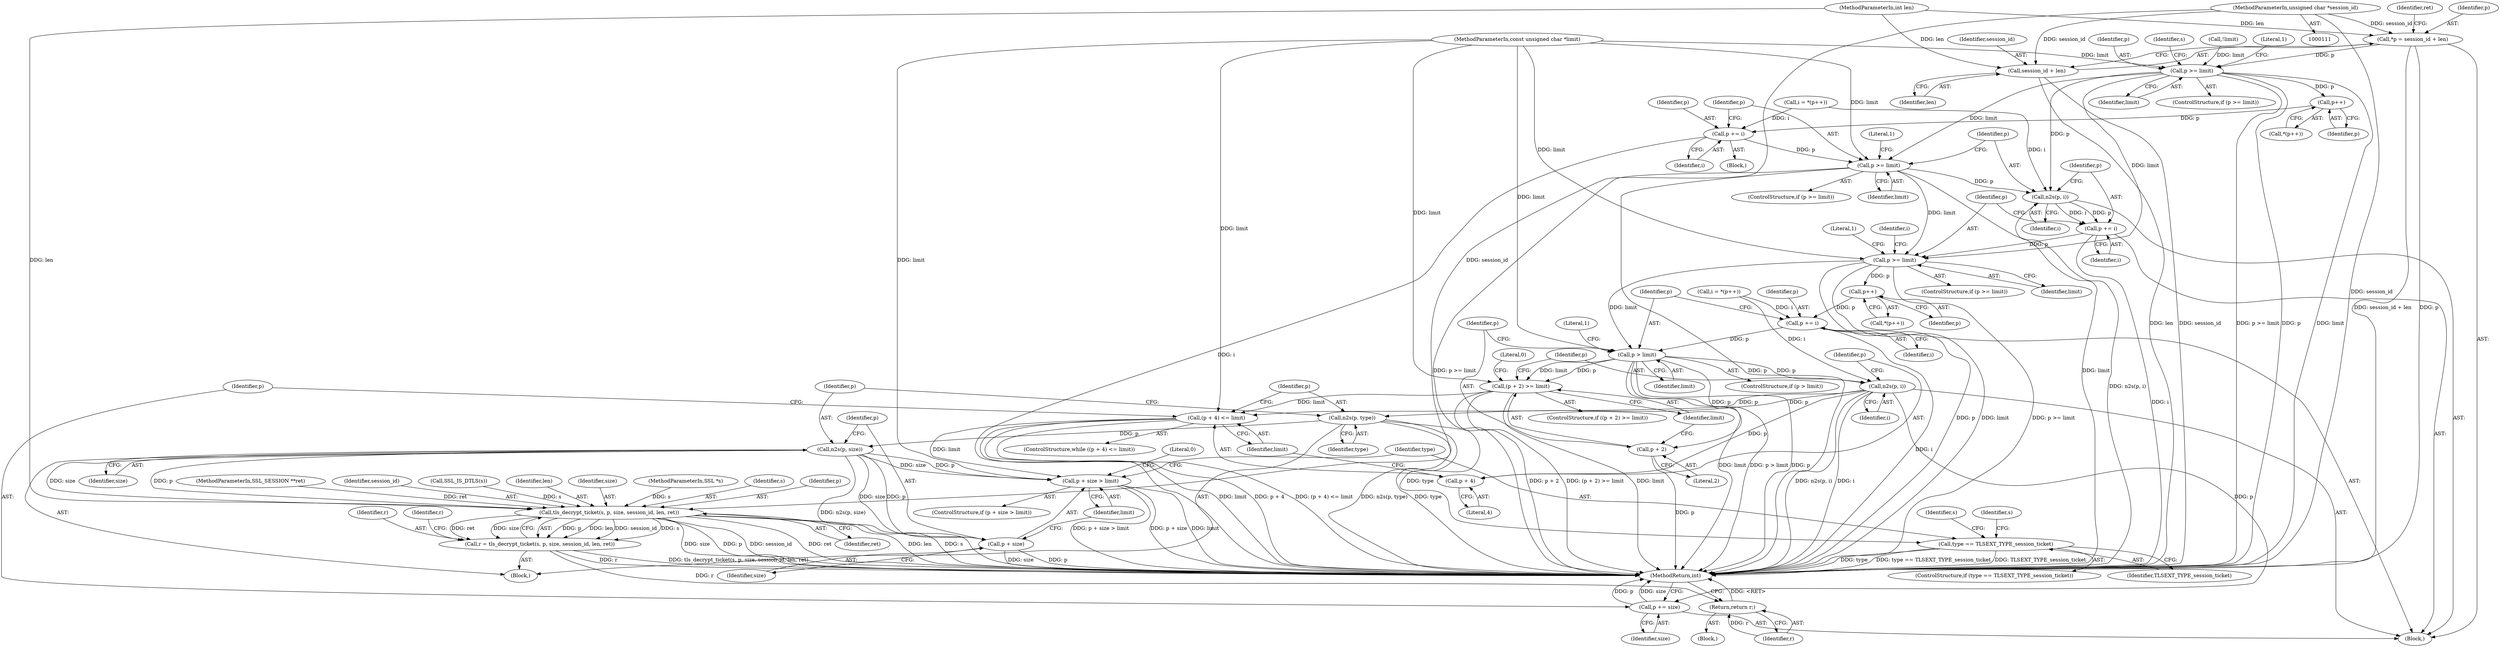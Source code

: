 digraph "1_openssl_a004e72b95835136d3f1ea90517f706c24c03da7_5@pointer" {
"1000113" [label="(MethodParameterIn,unsigned char *session_id)"];
"1000119" [label="(Call,*p = session_id + len)"];
"1000153" [label="(Call,p >= limit)"];
"1000166" [label="(Call,p++)"];
"1000168" [label="(Call,p += i)"];
"1000172" [label="(Call,p >= limit)"];
"1000178" [label="(Call,n2s(p, i))"];
"1000181" [label="(Call,p += i)"];
"1000185" [label="(Call,p >= limit)"];
"1000194" [label="(Call,p++)"];
"1000196" [label="(Call,p += i)"];
"1000200" [label="(Call,p > limit)"];
"1000207" [label="(Call,(p + 2) >= limit)"];
"1000218" [label="(Call,(p + 4) <= limit)"];
"1000233" [label="(Call,p + size > limit)"];
"1000208" [label="(Call,p + 2)"];
"1000214" [label="(Call,n2s(p, i))"];
"1000219" [label="(Call,p + 4)"];
"1000226" [label="(Call,n2s(p, type))"];
"1000229" [label="(Call,n2s(p, size))"];
"1000234" [label="(Call,p + size)"];
"1000262" [label="(Call,tls_decrypt_ticket(s, p, size, session_id, len, ret))"];
"1000260" [label="(Call,r = tls_decrypt_ticket(s, p, size, session_id, len, ret))"];
"1000281" [label="(Return,return r;)"];
"1000241" [label="(Call,type == TLSEXT_TYPE_session_ticket)"];
"1000295" [label="(Call,p += size)"];
"1000121" [label="(Call,session_id + len)"];
"1000166" [label="(Call,p++)"];
"1000219" [label="(Call,p + 4)"];
"1000121" [label="(Call,session_id + len)"];
"1000221" [label="(Literal,4)"];
"1000248" [label="(Identifier,s)"];
"1000162" [label="(Block,)"];
"1000242" [label="(Identifier,type)"];
"1000168" [label="(Call,p += i)"];
"1000218" [label="(Call,(p + 4) <= limit)"];
"1000214" [label="(Call,n2s(p, i))"];
"1000112" [label="(MethodParameterIn,SSL *s)"];
"1000127" [label="(Identifier,ret)"];
"1000263" [label="(Identifier,s)"];
"1000262" [label="(Call,tls_decrypt_ticket(s, p, size, session_id, len, ret))"];
"1000217" [label="(ControlStructure,while ((p + 4) <= limit))"];
"1000113" [label="(MethodParameterIn,unsigned char *session_id)"];
"1000192" [label="(Identifier,i)"];
"1000115" [label="(MethodParameterIn,const unsigned char *limit)"];
"1000194" [label="(Call,p++)"];
"1000169" [label="(Identifier,p)"];
"1000170" [label="(Identifier,i)"];
"1000209" [label="(Identifier,p)"];
"1000195" [label="(Identifier,p)"];
"1000165" [label="(Call,*(p++))"];
"1000296" [label="(Identifier,p)"];
"1000178" [label="(Call,n2s(p, i))"];
"1000167" [label="(Identifier,p)"];
"1000180" [label="(Identifier,i)"];
"1000260" [label="(Call,r = tls_decrypt_ticket(s, p, size, session_id, len, ret))"];
"1000234" [label="(Call,p + size)"];
"1000191" [label="(Call,i = *(p++))"];
"1000226" [label="(Call,n2s(p, type))"];
"1000123" [label="(Identifier,len)"];
"1000197" [label="(Identifier,p)"];
"1000268" [label="(Identifier,ret)"];
"1000187" [label="(Identifier,limit)"];
"1000177" [label="(Literal,1)"];
"1000161" [label="(Identifier,s)"];
"1000208" [label="(Call,p + 2)"];
"1000220" [label="(Identifier,p)"];
"1000148" [label="(Call,!limit)"];
"1000237" [label="(Identifier,limit)"];
"1000261" [label="(Identifier,r)"];
"1000155" [label="(Identifier,limit)"];
"1000240" [label="(ControlStructure,if (type == TLSEXT_TYPE_session_ticket))"];
"1000171" [label="(ControlStructure,if (p >= limit))"];
"1000172" [label="(Call,p >= limit)"];
"1000158" [label="(Literal,1)"];
"1000241" [label="(Call,type == TLSEXT_TYPE_session_ticket)"];
"1000282" [label="(Identifier,r)"];
"1000207" [label="(Call,(p + 2) >= limit)"];
"1000182" [label="(Identifier,p)"];
"1000183" [label="(Identifier,i)"];
"1000200" [label="(Call,p > limit)"];
"1000264" [label="(Identifier,p)"];
"1000114" [label="(MethodParameterIn,int len)"];
"1000184" [label="(ControlStructure,if (p >= limit))"];
"1000205" [label="(Literal,1)"];
"1000120" [label="(Identifier,p)"];
"1000295" [label="(Call,p += size)"];
"1000116" [label="(MethodParameterIn,SSL_SESSION **ret)"];
"1000186" [label="(Identifier,p)"];
"1000297" [label="(Identifier,size)"];
"1000154" [label="(Identifier,p)"];
"1000206" [label="(ControlStructure,if ((p + 2) >= limit))"];
"1000210" [label="(Literal,2)"];
"1000239" [label="(Literal,0)"];
"1000181" [label="(Call,p += i)"];
"1000190" [label="(Literal,1)"];
"1000266" [label="(Identifier,session_id)"];
"1000153" [label="(Call,p >= limit)"];
"1000228" [label="(Identifier,type)"];
"1000179" [label="(Identifier,p)"];
"1000270" [label="(Identifier,r)"];
"1000271" [label="(Block,)"];
"1000227" [label="(Identifier,p)"];
"1000201" [label="(Identifier,p)"];
"1000160" [label="(Call,SSL_IS_DTLS(s))"];
"1000196" [label="(Call,p += i)"];
"1000243" [label="(Identifier,TLSEXT_TYPE_session_ticket)"];
"1000119" [label="(Call,*p = session_id + len)"];
"1000199" [label="(ControlStructure,if (p > limit))"];
"1000231" [label="(Identifier,size)"];
"1000236" [label="(Identifier,size)"];
"1000174" [label="(Identifier,limit)"];
"1000215" [label="(Identifier,p)"];
"1000223" [label="(Block,)"];
"1000185" [label="(Call,p >= limit)"];
"1000193" [label="(Call,*(p++))"];
"1000222" [label="(Identifier,limit)"];
"1000117" [label="(Block,)"];
"1000235" [label="(Identifier,p)"];
"1000211" [label="(Identifier,limit)"];
"1000122" [label="(Identifier,session_id)"];
"1000202" [label="(Identifier,limit)"];
"1000233" [label="(Call,p + size > limit)"];
"1000163" [label="(Call,i = *(p++))"];
"1000173" [label="(Identifier,p)"];
"1000230" [label="(Identifier,p)"];
"1000213" [label="(Literal,0)"];
"1000229" [label="(Call,n2s(p, size))"];
"1000232" [label="(ControlStructure,if (p + size > limit))"];
"1000216" [label="(Identifier,i)"];
"1000267" [label="(Identifier,len)"];
"1000255" [label="(Identifier,s)"];
"1000298" [label="(MethodReturn,int)"];
"1000281" [label="(Return,return r;)"];
"1000152" [label="(ControlStructure,if (p >= limit))"];
"1000198" [label="(Identifier,i)"];
"1000265" [label="(Identifier,size)"];
"1000113" -> "1000111"  [label="AST: "];
"1000113" -> "1000298"  [label="DDG: session_id"];
"1000113" -> "1000119"  [label="DDG: session_id"];
"1000113" -> "1000121"  [label="DDG: session_id"];
"1000113" -> "1000262"  [label="DDG: session_id"];
"1000119" -> "1000117"  [label="AST: "];
"1000119" -> "1000121"  [label="CFG: "];
"1000120" -> "1000119"  [label="AST: "];
"1000121" -> "1000119"  [label="AST: "];
"1000127" -> "1000119"  [label="CFG: "];
"1000119" -> "1000298"  [label="DDG: session_id + len"];
"1000119" -> "1000298"  [label="DDG: p"];
"1000114" -> "1000119"  [label="DDG: len"];
"1000119" -> "1000153"  [label="DDG: p"];
"1000153" -> "1000152"  [label="AST: "];
"1000153" -> "1000155"  [label="CFG: "];
"1000154" -> "1000153"  [label="AST: "];
"1000155" -> "1000153"  [label="AST: "];
"1000158" -> "1000153"  [label="CFG: "];
"1000161" -> "1000153"  [label="CFG: "];
"1000153" -> "1000298"  [label="DDG: limit"];
"1000153" -> "1000298"  [label="DDG: p >= limit"];
"1000153" -> "1000298"  [label="DDG: p"];
"1000148" -> "1000153"  [label="DDG: limit"];
"1000115" -> "1000153"  [label="DDG: limit"];
"1000153" -> "1000166"  [label="DDG: p"];
"1000153" -> "1000172"  [label="DDG: limit"];
"1000153" -> "1000178"  [label="DDG: p"];
"1000153" -> "1000185"  [label="DDG: limit"];
"1000166" -> "1000165"  [label="AST: "];
"1000166" -> "1000167"  [label="CFG: "];
"1000167" -> "1000166"  [label="AST: "];
"1000165" -> "1000166"  [label="CFG: "];
"1000166" -> "1000168"  [label="DDG: p"];
"1000168" -> "1000162"  [label="AST: "];
"1000168" -> "1000170"  [label="CFG: "];
"1000169" -> "1000168"  [label="AST: "];
"1000170" -> "1000168"  [label="AST: "];
"1000173" -> "1000168"  [label="CFG: "];
"1000168" -> "1000298"  [label="DDG: i"];
"1000163" -> "1000168"  [label="DDG: i"];
"1000168" -> "1000172"  [label="DDG: p"];
"1000172" -> "1000171"  [label="AST: "];
"1000172" -> "1000174"  [label="CFG: "];
"1000173" -> "1000172"  [label="AST: "];
"1000174" -> "1000172"  [label="AST: "];
"1000177" -> "1000172"  [label="CFG: "];
"1000179" -> "1000172"  [label="CFG: "];
"1000172" -> "1000298"  [label="DDG: p >= limit"];
"1000172" -> "1000298"  [label="DDG: p"];
"1000172" -> "1000298"  [label="DDG: limit"];
"1000115" -> "1000172"  [label="DDG: limit"];
"1000172" -> "1000178"  [label="DDG: p"];
"1000172" -> "1000185"  [label="DDG: limit"];
"1000178" -> "1000117"  [label="AST: "];
"1000178" -> "1000180"  [label="CFG: "];
"1000179" -> "1000178"  [label="AST: "];
"1000180" -> "1000178"  [label="AST: "];
"1000182" -> "1000178"  [label="CFG: "];
"1000178" -> "1000298"  [label="DDG: n2s(p, i)"];
"1000163" -> "1000178"  [label="DDG: i"];
"1000178" -> "1000181"  [label="DDG: i"];
"1000178" -> "1000181"  [label="DDG: p"];
"1000181" -> "1000117"  [label="AST: "];
"1000181" -> "1000183"  [label="CFG: "];
"1000182" -> "1000181"  [label="AST: "];
"1000183" -> "1000181"  [label="AST: "];
"1000186" -> "1000181"  [label="CFG: "];
"1000181" -> "1000298"  [label="DDG: i"];
"1000181" -> "1000185"  [label="DDG: p"];
"1000185" -> "1000184"  [label="AST: "];
"1000185" -> "1000187"  [label="CFG: "];
"1000186" -> "1000185"  [label="AST: "];
"1000187" -> "1000185"  [label="AST: "];
"1000190" -> "1000185"  [label="CFG: "];
"1000192" -> "1000185"  [label="CFG: "];
"1000185" -> "1000298"  [label="DDG: p >= limit"];
"1000185" -> "1000298"  [label="DDG: p"];
"1000185" -> "1000298"  [label="DDG: limit"];
"1000115" -> "1000185"  [label="DDG: limit"];
"1000185" -> "1000194"  [label="DDG: p"];
"1000185" -> "1000200"  [label="DDG: limit"];
"1000194" -> "1000193"  [label="AST: "];
"1000194" -> "1000195"  [label="CFG: "];
"1000195" -> "1000194"  [label="AST: "];
"1000193" -> "1000194"  [label="CFG: "];
"1000194" -> "1000196"  [label="DDG: p"];
"1000196" -> "1000117"  [label="AST: "];
"1000196" -> "1000198"  [label="CFG: "];
"1000197" -> "1000196"  [label="AST: "];
"1000198" -> "1000196"  [label="AST: "];
"1000201" -> "1000196"  [label="CFG: "];
"1000196" -> "1000298"  [label="DDG: i"];
"1000191" -> "1000196"  [label="DDG: i"];
"1000196" -> "1000200"  [label="DDG: p"];
"1000200" -> "1000199"  [label="AST: "];
"1000200" -> "1000202"  [label="CFG: "];
"1000201" -> "1000200"  [label="AST: "];
"1000202" -> "1000200"  [label="AST: "];
"1000205" -> "1000200"  [label="CFG: "];
"1000209" -> "1000200"  [label="CFG: "];
"1000200" -> "1000298"  [label="DDG: p"];
"1000200" -> "1000298"  [label="DDG: p > limit"];
"1000200" -> "1000298"  [label="DDG: limit"];
"1000115" -> "1000200"  [label="DDG: limit"];
"1000200" -> "1000207"  [label="DDG: p"];
"1000200" -> "1000207"  [label="DDG: limit"];
"1000200" -> "1000208"  [label="DDG: p"];
"1000200" -> "1000214"  [label="DDG: p"];
"1000207" -> "1000206"  [label="AST: "];
"1000207" -> "1000211"  [label="CFG: "];
"1000208" -> "1000207"  [label="AST: "];
"1000211" -> "1000207"  [label="AST: "];
"1000213" -> "1000207"  [label="CFG: "];
"1000215" -> "1000207"  [label="CFG: "];
"1000207" -> "1000298"  [label="DDG: p + 2"];
"1000207" -> "1000298"  [label="DDG: (p + 2) >= limit"];
"1000207" -> "1000298"  [label="DDG: limit"];
"1000115" -> "1000207"  [label="DDG: limit"];
"1000207" -> "1000218"  [label="DDG: limit"];
"1000218" -> "1000217"  [label="AST: "];
"1000218" -> "1000222"  [label="CFG: "];
"1000219" -> "1000218"  [label="AST: "];
"1000222" -> "1000218"  [label="AST: "];
"1000227" -> "1000218"  [label="CFG: "];
"1000296" -> "1000218"  [label="CFG: "];
"1000218" -> "1000298"  [label="DDG: p + 4"];
"1000218" -> "1000298"  [label="DDG: (p + 4) <= limit"];
"1000218" -> "1000298"  [label="DDG: limit"];
"1000214" -> "1000218"  [label="DDG: p"];
"1000115" -> "1000218"  [label="DDG: limit"];
"1000218" -> "1000233"  [label="DDG: limit"];
"1000233" -> "1000232"  [label="AST: "];
"1000233" -> "1000237"  [label="CFG: "];
"1000234" -> "1000233"  [label="AST: "];
"1000237" -> "1000233"  [label="AST: "];
"1000239" -> "1000233"  [label="CFG: "];
"1000242" -> "1000233"  [label="CFG: "];
"1000233" -> "1000298"  [label="DDG: limit"];
"1000233" -> "1000298"  [label="DDG: p + size > limit"];
"1000233" -> "1000298"  [label="DDG: p + size"];
"1000229" -> "1000233"  [label="DDG: p"];
"1000229" -> "1000233"  [label="DDG: size"];
"1000115" -> "1000233"  [label="DDG: limit"];
"1000208" -> "1000210"  [label="CFG: "];
"1000209" -> "1000208"  [label="AST: "];
"1000210" -> "1000208"  [label="AST: "];
"1000211" -> "1000208"  [label="CFG: "];
"1000208" -> "1000298"  [label="DDG: p"];
"1000214" -> "1000117"  [label="AST: "];
"1000214" -> "1000216"  [label="CFG: "];
"1000215" -> "1000214"  [label="AST: "];
"1000216" -> "1000214"  [label="AST: "];
"1000220" -> "1000214"  [label="CFG: "];
"1000214" -> "1000298"  [label="DDG: i"];
"1000214" -> "1000298"  [label="DDG: n2s(p, i)"];
"1000191" -> "1000214"  [label="DDG: i"];
"1000214" -> "1000219"  [label="DDG: p"];
"1000214" -> "1000226"  [label="DDG: p"];
"1000214" -> "1000295"  [label="DDG: p"];
"1000219" -> "1000221"  [label="CFG: "];
"1000220" -> "1000219"  [label="AST: "];
"1000221" -> "1000219"  [label="AST: "];
"1000222" -> "1000219"  [label="CFG: "];
"1000226" -> "1000223"  [label="AST: "];
"1000226" -> "1000228"  [label="CFG: "];
"1000227" -> "1000226"  [label="AST: "];
"1000228" -> "1000226"  [label="AST: "];
"1000230" -> "1000226"  [label="CFG: "];
"1000226" -> "1000298"  [label="DDG: n2s(p, type)"];
"1000226" -> "1000298"  [label="DDG: type"];
"1000226" -> "1000229"  [label="DDG: p"];
"1000226" -> "1000241"  [label="DDG: type"];
"1000229" -> "1000223"  [label="AST: "];
"1000229" -> "1000231"  [label="CFG: "];
"1000230" -> "1000229"  [label="AST: "];
"1000231" -> "1000229"  [label="AST: "];
"1000235" -> "1000229"  [label="CFG: "];
"1000229" -> "1000298"  [label="DDG: n2s(p, size)"];
"1000229" -> "1000234"  [label="DDG: p"];
"1000229" -> "1000234"  [label="DDG: size"];
"1000229" -> "1000262"  [label="DDG: p"];
"1000229" -> "1000262"  [label="DDG: size"];
"1000234" -> "1000236"  [label="CFG: "];
"1000235" -> "1000234"  [label="AST: "];
"1000236" -> "1000234"  [label="AST: "];
"1000237" -> "1000234"  [label="CFG: "];
"1000234" -> "1000298"  [label="DDG: p"];
"1000234" -> "1000298"  [label="DDG: size"];
"1000262" -> "1000260"  [label="AST: "];
"1000262" -> "1000268"  [label="CFG: "];
"1000263" -> "1000262"  [label="AST: "];
"1000264" -> "1000262"  [label="AST: "];
"1000265" -> "1000262"  [label="AST: "];
"1000266" -> "1000262"  [label="AST: "];
"1000267" -> "1000262"  [label="AST: "];
"1000268" -> "1000262"  [label="AST: "];
"1000260" -> "1000262"  [label="CFG: "];
"1000262" -> "1000298"  [label="DDG: size"];
"1000262" -> "1000298"  [label="DDG: ret"];
"1000262" -> "1000298"  [label="DDG: len"];
"1000262" -> "1000298"  [label="DDG: s"];
"1000262" -> "1000298"  [label="DDG: p"];
"1000262" -> "1000298"  [label="DDG: session_id"];
"1000262" -> "1000260"  [label="DDG: p"];
"1000262" -> "1000260"  [label="DDG: len"];
"1000262" -> "1000260"  [label="DDG: session_id"];
"1000262" -> "1000260"  [label="DDG: s"];
"1000262" -> "1000260"  [label="DDG: ret"];
"1000262" -> "1000260"  [label="DDG: size"];
"1000160" -> "1000262"  [label="DDG: s"];
"1000112" -> "1000262"  [label="DDG: s"];
"1000114" -> "1000262"  [label="DDG: len"];
"1000116" -> "1000262"  [label="DDG: ret"];
"1000260" -> "1000223"  [label="AST: "];
"1000261" -> "1000260"  [label="AST: "];
"1000270" -> "1000260"  [label="CFG: "];
"1000260" -> "1000298"  [label="DDG: tls_decrypt_ticket(s, p, size, session_id, len, ret)"];
"1000260" -> "1000298"  [label="DDG: r"];
"1000260" -> "1000281"  [label="DDG: r"];
"1000281" -> "1000271"  [label="AST: "];
"1000281" -> "1000282"  [label="CFG: "];
"1000282" -> "1000281"  [label="AST: "];
"1000298" -> "1000281"  [label="CFG: "];
"1000281" -> "1000298"  [label="DDG: <RET>"];
"1000282" -> "1000281"  [label="DDG: r"];
"1000241" -> "1000240"  [label="AST: "];
"1000241" -> "1000243"  [label="CFG: "];
"1000242" -> "1000241"  [label="AST: "];
"1000243" -> "1000241"  [label="AST: "];
"1000248" -> "1000241"  [label="CFG: "];
"1000255" -> "1000241"  [label="CFG: "];
"1000241" -> "1000298"  [label="DDG: type"];
"1000241" -> "1000298"  [label="DDG: type == TLSEXT_TYPE_session_ticket"];
"1000241" -> "1000298"  [label="DDG: TLSEXT_TYPE_session_ticket"];
"1000295" -> "1000117"  [label="AST: "];
"1000295" -> "1000297"  [label="CFG: "];
"1000296" -> "1000295"  [label="AST: "];
"1000297" -> "1000295"  [label="AST: "];
"1000298" -> "1000295"  [label="CFG: "];
"1000295" -> "1000298"  [label="DDG: p"];
"1000295" -> "1000298"  [label="DDG: size"];
"1000121" -> "1000123"  [label="CFG: "];
"1000122" -> "1000121"  [label="AST: "];
"1000123" -> "1000121"  [label="AST: "];
"1000121" -> "1000298"  [label="DDG: len"];
"1000121" -> "1000298"  [label="DDG: session_id"];
"1000114" -> "1000121"  [label="DDG: len"];
}
